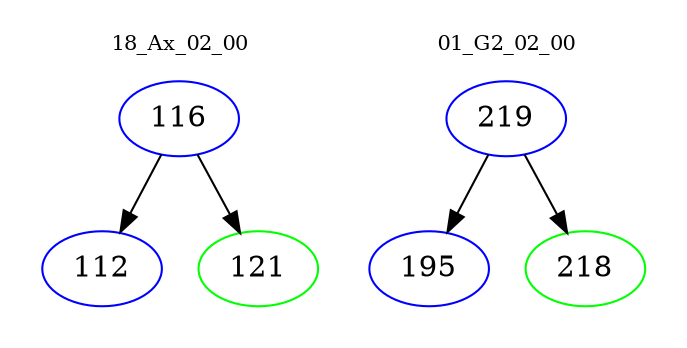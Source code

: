 digraph{
subgraph cluster_0 {
color = white
label = "18_Ax_02_00";
fontsize=10;
T0_116 [label="116", color="blue"]
T0_116 -> T0_112 [color="black"]
T0_112 [label="112", color="blue"]
T0_116 -> T0_121 [color="black"]
T0_121 [label="121", color="green"]
}
subgraph cluster_1 {
color = white
label = "01_G2_02_00";
fontsize=10;
T1_219 [label="219", color="blue"]
T1_219 -> T1_195 [color="black"]
T1_195 [label="195", color="blue"]
T1_219 -> T1_218 [color="black"]
T1_218 [label="218", color="green"]
}
}
